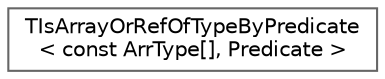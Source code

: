 digraph "Graphical Class Hierarchy"
{
 // INTERACTIVE_SVG=YES
 // LATEX_PDF_SIZE
  bgcolor="transparent";
  edge [fontname=Helvetica,fontsize=10,labelfontname=Helvetica,labelfontsize=10];
  node [fontname=Helvetica,fontsize=10,shape=box,height=0.2,width=0.4];
  rankdir="LR";
  Node0 [id="Node000000",label="TIsArrayOrRefOfTypeByPredicate\l\< const ArrType[], Predicate \>",height=0.2,width=0.4,color="grey40", fillcolor="white", style="filled",URL="$d2/d4c/structTIsArrayOrRefOfTypeByPredicate_3_01const_01ArrType_0f_0e_00_01Predicate_01_4.html",tooltip=" "];
}

